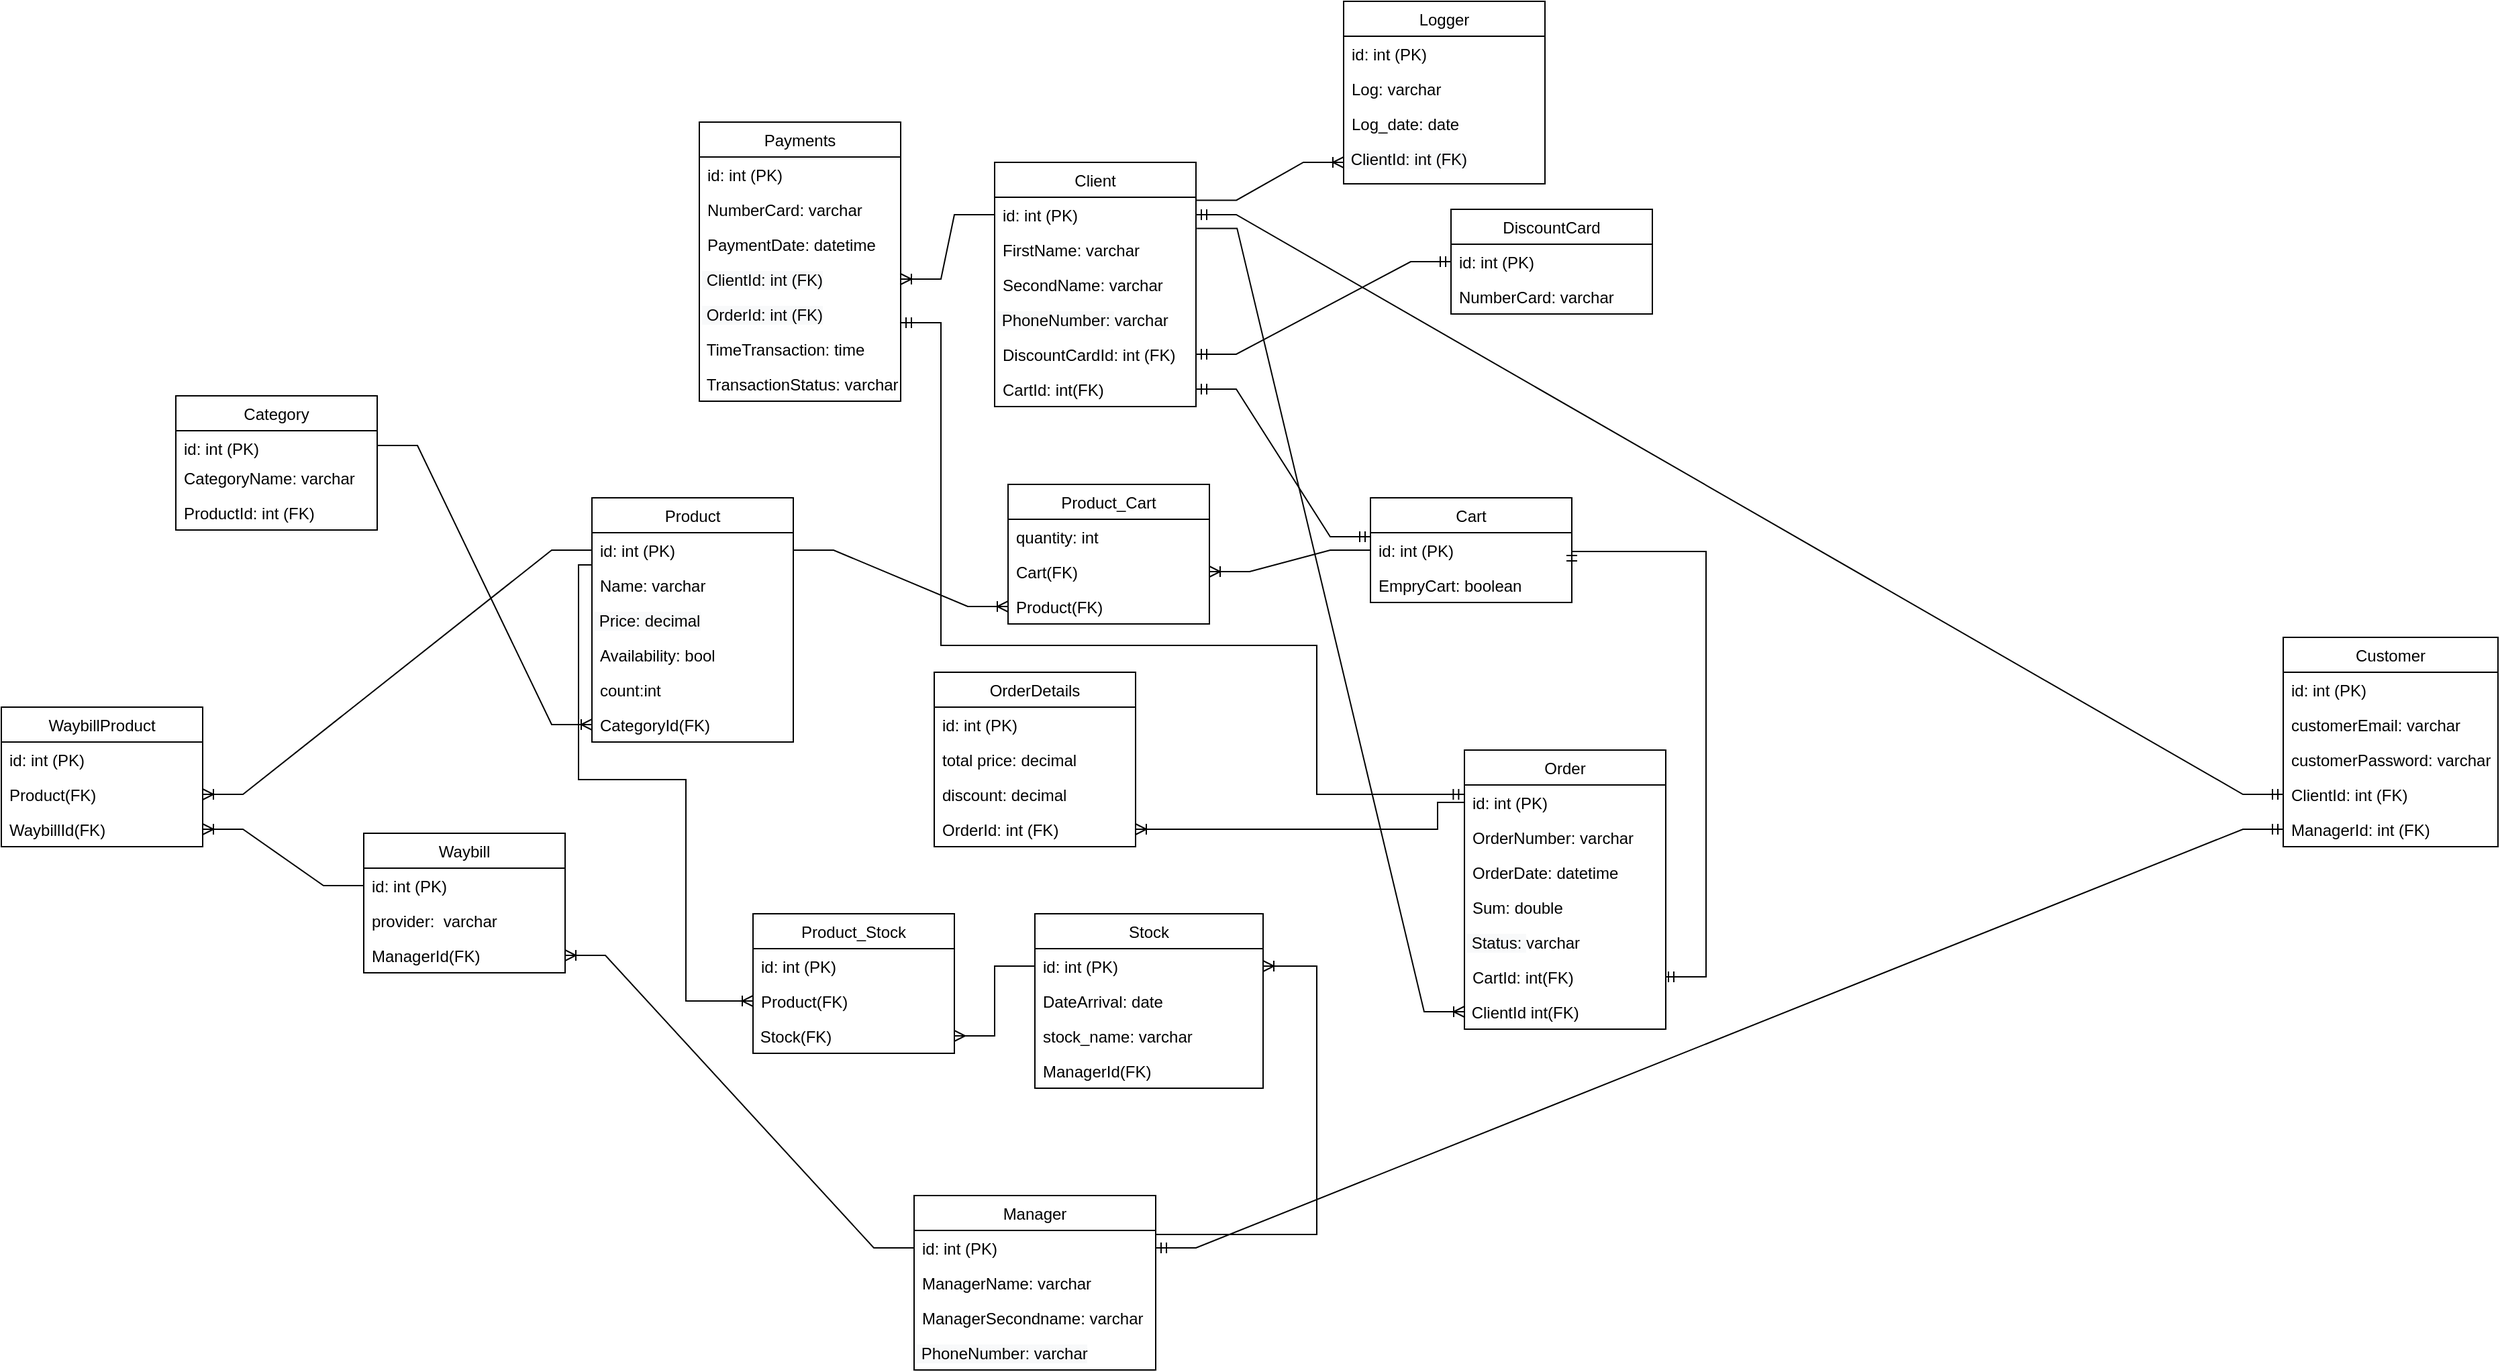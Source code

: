 <mxfile version="20.6.2" type="device"><diagram id="GdQjBouM1Tl5a8V3xiag" name="Страница 1"><mxGraphModel dx="3202" dy="628" grid="1" gridSize="10" guides="1" tooltips="1" connect="1" arrows="1" fold="1" page="1" pageScale="1" pageWidth="827" pageHeight="1169" math="0" shadow="0"><root><mxCell id="0"/><mxCell id="1" parent="0"/><mxCell id="Qr4Tn4m5OkkSo8La9YbI-195" value="Client" style="swimlane;fontStyle=0;childLayout=stackLayout;horizontal=1;startSize=26;fillColor=none;horizontalStack=0;resizeParent=1;resizeParentMax=0;resizeLast=0;collapsible=1;marginBottom=0;" parent="1" vertex="1"><mxGeometry x="-1280" y="140" width="150" height="182" as="geometry"/></mxCell><mxCell id="Qr4Tn4m5OkkSo8La9YbI-196" value="id: int (PK)" style="text;strokeColor=none;fillColor=none;align=left;verticalAlign=top;spacingLeft=4;spacingRight=4;overflow=hidden;rotatable=0;points=[[0,0.5],[1,0.5]];portConstraint=eastwest;" parent="Qr4Tn4m5OkkSo8La9YbI-195" vertex="1"><mxGeometry y="26" width="150" height="26" as="geometry"/></mxCell><mxCell id="Qr4Tn4m5OkkSo8La9YbI-197" value="FirstName: varchar" style="text;strokeColor=none;fillColor=none;align=left;verticalAlign=top;spacingLeft=4;spacingRight=4;overflow=hidden;rotatable=0;points=[[0,0.5],[1,0.5]];portConstraint=eastwest;" parent="Qr4Tn4m5OkkSo8La9YbI-195" vertex="1"><mxGeometry y="52" width="150" height="26" as="geometry"/></mxCell><mxCell id="Qr4Tn4m5OkkSo8La9YbI-198" value="SecondName: varchar" style="text;strokeColor=none;fillColor=none;align=left;verticalAlign=top;spacingLeft=4;spacingRight=4;overflow=hidden;rotatable=0;points=[[0,0.5],[1,0.5]];portConstraint=eastwest;" parent="Qr4Tn4m5OkkSo8La9YbI-195" vertex="1"><mxGeometry y="78" width="150" height="26" as="geometry"/></mxCell><mxCell id="Qr4Tn4m5OkkSo8La9YbI-199" value="&lt;span style=&quot;color: rgb(0, 0, 0); font-family: Helvetica; font-size: 12px; font-style: normal; font-variant-ligatures: normal; font-variant-caps: normal; font-weight: 400; letter-spacing: normal; orphans: 2; text-align: left; text-indent: 0px; text-transform: none; widows: 2; word-spacing: 0px; -webkit-text-stroke-width: 0px; background-color: rgb(248, 249, 250); text-decoration-thickness: initial; text-decoration-style: initial; text-decoration-color: initial; float: none; display: inline !important;&quot;&gt;&amp;nbsp;PhoneNumber:&amp;nbsp;&lt;/span&gt;&lt;span style=&quot;&quot;&gt;varchar&lt;/span&gt;" style="text;whiteSpace=wrap;html=1;" parent="Qr4Tn4m5OkkSo8La9YbI-195" vertex="1"><mxGeometry y="104" width="150" height="26" as="geometry"/></mxCell><mxCell id="Qr4Tn4m5OkkSo8La9YbI-200" value="DiscountCardId: int (FK)" style="text;strokeColor=none;fillColor=none;align=left;verticalAlign=top;spacingLeft=4;spacingRight=4;overflow=hidden;rotatable=0;points=[[0,0.5],[1,0.5]];portConstraint=eastwest;" parent="Qr4Tn4m5OkkSo8La9YbI-195" vertex="1"><mxGeometry y="130" width="150" height="26" as="geometry"/></mxCell><mxCell id="gGcrzLNQW1uf06fEd8Vf-12" value="CartId: int(FK)" style="text;strokeColor=none;fillColor=none;align=left;verticalAlign=top;spacingLeft=4;spacingRight=4;overflow=hidden;rotatable=0;points=[[0,0.5],[1,0.5]];portConstraint=eastwest;" parent="Qr4Tn4m5OkkSo8La9YbI-195" vertex="1"><mxGeometry y="156" width="150" height="26" as="geometry"/></mxCell><mxCell id="Qr4Tn4m5OkkSo8La9YbI-203" value="DiscountCard" style="swimlane;fontStyle=0;childLayout=stackLayout;horizontal=1;startSize=26;fillColor=none;horizontalStack=0;resizeParent=1;resizeParentMax=0;resizeLast=0;collapsible=1;marginBottom=0;" parent="1" vertex="1"><mxGeometry x="-940" y="175" width="150" height="78" as="geometry"/></mxCell><mxCell id="Qr4Tn4m5OkkSo8La9YbI-204" value="id: int (PK)" style="text;strokeColor=none;fillColor=none;align=left;verticalAlign=top;spacingLeft=4;spacingRight=4;overflow=hidden;rotatable=0;points=[[0,0.5],[1,0.5]];portConstraint=eastwest;" parent="Qr4Tn4m5OkkSo8La9YbI-203" vertex="1"><mxGeometry y="26" width="150" height="26" as="geometry"/></mxCell><mxCell id="Qr4Tn4m5OkkSo8La9YbI-205" value="NumberCard: varchar" style="text;strokeColor=none;fillColor=none;align=left;verticalAlign=top;spacingLeft=4;spacingRight=4;overflow=hidden;rotatable=0;points=[[0,0.5],[1,0.5]];portConstraint=eastwest;" parent="Qr4Tn4m5OkkSo8La9YbI-203" vertex="1"><mxGeometry y="52" width="150" height="26" as="geometry"/></mxCell><mxCell id="Qr4Tn4m5OkkSo8La9YbI-206" value="Waybill" style="swimlane;fontStyle=0;childLayout=stackLayout;horizontal=1;startSize=26;fillColor=none;horizontalStack=0;resizeParent=1;resizeParentMax=0;resizeLast=0;collapsible=1;marginBottom=0;" parent="1" vertex="1"><mxGeometry x="-1750" y="640" width="150" height="104" as="geometry"/></mxCell><mxCell id="Qr4Tn4m5OkkSo8La9YbI-207" value="id: int (PK)" style="text;strokeColor=none;fillColor=none;align=left;verticalAlign=top;spacingLeft=4;spacingRight=4;overflow=hidden;rotatable=0;points=[[0,0.5],[1,0.5]];portConstraint=eastwest;" parent="Qr4Tn4m5OkkSo8La9YbI-206" vertex="1"><mxGeometry y="26" width="150" height="26" as="geometry"/></mxCell><mxCell id="Qr4Tn4m5OkkSo8La9YbI-208" value="provider:  varchar" style="text;strokeColor=none;fillColor=none;align=left;verticalAlign=top;spacingLeft=4;spacingRight=4;overflow=hidden;rotatable=0;points=[[0,0.5],[1,0.5]];portConstraint=eastwest;" parent="Qr4Tn4m5OkkSo8La9YbI-206" vertex="1"><mxGeometry y="52" width="150" height="26" as="geometry"/></mxCell><mxCell id="LDxM7rkf--2mNMPnbxLS-2" value="ManagerId(FK)" style="text;strokeColor=none;fillColor=none;align=left;verticalAlign=top;spacingLeft=4;spacingRight=4;overflow=hidden;rotatable=0;points=[[0,0.5],[1,0.5]];portConstraint=eastwest;" parent="Qr4Tn4m5OkkSo8La9YbI-206" vertex="1"><mxGeometry y="78" width="150" height="26" as="geometry"/></mxCell><mxCell id="Qr4Tn4m5OkkSo8La9YbI-210" value="Payments" style="swimlane;fontStyle=0;childLayout=stackLayout;horizontal=1;startSize=26;fillColor=none;horizontalStack=0;resizeParent=1;resizeParentMax=0;resizeLast=0;collapsible=1;marginBottom=0;" parent="1" vertex="1"><mxGeometry x="-1500" y="110" width="150" height="208" as="geometry"/></mxCell><mxCell id="Qr4Tn4m5OkkSo8La9YbI-211" value="id: int (PK)" style="text;strokeColor=none;fillColor=none;align=left;verticalAlign=top;spacingLeft=4;spacingRight=4;overflow=hidden;rotatable=0;points=[[0,0.5],[1,0.5]];portConstraint=eastwest;" parent="Qr4Tn4m5OkkSo8La9YbI-210" vertex="1"><mxGeometry y="26" width="150" height="26" as="geometry"/></mxCell><mxCell id="Qr4Tn4m5OkkSo8La9YbI-212" value="NumberCard: varchar" style="text;strokeColor=none;fillColor=none;align=left;verticalAlign=top;spacingLeft=4;spacingRight=4;overflow=hidden;rotatable=0;points=[[0,0.5],[1,0.5]];portConstraint=eastwest;" parent="Qr4Tn4m5OkkSo8La9YbI-210" vertex="1"><mxGeometry y="52" width="150" height="26" as="geometry"/></mxCell><mxCell id="Qr4Tn4m5OkkSo8La9YbI-213" value="PaymentDate: datetime" style="text;strokeColor=none;fillColor=none;align=left;verticalAlign=top;spacingLeft=4;spacingRight=4;overflow=hidden;rotatable=0;points=[[0,0.5],[1,0.5]];portConstraint=eastwest;" parent="Qr4Tn4m5OkkSo8La9YbI-210" vertex="1"><mxGeometry y="78" width="150" height="26" as="geometry"/></mxCell><mxCell id="Qr4Tn4m5OkkSo8La9YbI-214" value="&lt;span style=&quot;color: rgb(0, 0, 0); font-family: Helvetica; font-size: 12px; font-style: normal; font-variant-ligatures: normal; font-variant-caps: normal; font-weight: 400; letter-spacing: normal; orphans: 2; text-align: left; text-indent: 0px; text-transform: none; widows: 2; word-spacing: 0px; -webkit-text-stroke-width: 0px; background-color: rgb(248, 249, 250); text-decoration-thickness: initial; text-decoration-style: initial; text-decoration-color: initial; float: none; display: inline !important;&quot;&gt;&amp;nbsp;ClientId: int (FK)&lt;/span&gt;" style="text;whiteSpace=wrap;html=1;" parent="Qr4Tn4m5OkkSo8La9YbI-210" vertex="1"><mxGeometry y="104" width="150" height="26" as="geometry"/></mxCell><mxCell id="Qr4Tn4m5OkkSo8La9YbI-215" value="&lt;span style=&quot;color: rgb(0, 0, 0); font-family: Helvetica; font-size: 12px; font-style: normal; font-variant-ligatures: normal; font-variant-caps: normal; font-weight: 400; letter-spacing: normal; orphans: 2; text-align: left; text-indent: 0px; text-transform: none; widows: 2; word-spacing: 0px; -webkit-text-stroke-width: 0px; background-color: rgb(248, 249, 250); text-decoration-thickness: initial; text-decoration-style: initial; text-decoration-color: initial; float: none; display: inline !important;&quot;&gt;&amp;nbsp;OrderId: int (FK)&lt;/span&gt;&lt;span style=&quot;color: rgba(0, 0, 0, 0); font-family: monospace; font-size: 0px;&quot;&gt;%3CmxGraphModel%3E%3Croot%3E%3CmxCell%20id%3D%220%22%2F%3E%3CmxCell%20id%3D%221%22%20parent%3D%220%22%2F%3E%3CmxCell%20id%3D%222%22%20value%3D%22%26lt%3Bspan%20style%3D%26quot%3Bcolor%3A%20rgb(0%2C%200%2C%200)%3B%20font-family%3A%20Helvetica%3B%20font-size%3A%2012px%3B%20font-style%3A%20normal%3B%20font-variant-ligatures%3A%20normal%3B%20font-variant-caps%3A%20normal%3B%20font-weight%3A%20400%3B%20letter-spacing%3A%20normal%3B%20orphans%3A%202%3B%20text-align%3A%20left%3B%20text-indent%3A%200px%3B%20text-transform%3A%20none%3B%20widows%3A%202%3B%20word-spacing%3A%200px%3B%20-webkit-text-stroke-width%3A%200px%3B%20background-color%3A%20rgb(248%2C%20249%2C%20250)%3B%20text-decoration-thickness%3A%20initial%3B%20text-decoration-style%3A%20initial%3B%20text-decoration-color%3A%20initial%3B%20float%3A%20none%3B%20display%3A%20inline%20!important%3B%26quot%3B%26gt%3B%26amp%3Bnbsp%3BClientId%3A%20int%20(FK)%26lt%3B%2Fspan%26gt%3B%22%20style%3D%22text%3BwhiteSpace%3Dwrap%3Bhtml%3D1%3B%22%20vertex%3D%221%22%20parent%3D%221%22%3E%3CmxGeometry%20x%3D%22580%22%20y%3D%22274%22%20width%3D%22150%22%20height%3D%2226%22%20as%3D%22geometry%22%2F%3E%3C%2FmxCell%3E%3C%2Froot%3E%3C%2FmxGraphModel%3E&lt;/span&gt;&lt;span style=&quot;color: rgba(0, 0, 0, 0); font-family: monospace; font-size: 0px;&quot;&gt;%3CmxGraphModel%3E%3Croot%3E%3CmxCell%20id%3D%220%22%2F%3E%3CmxCell%20id%3D%221%22%20parent%3D%220%22%2F%3E%3CmxCell%20id%3D%222%22%20value%3D%22%26lt%3Bspan%20style%3D%26quot%3Bcolor%3A%20rgb(0%2C%200%2C%200)%3B%20font-family%3A%20Helvetica%3B%20font-size%3A%2012px%3B%20font-style%3A%20normal%3B%20font-variant-ligatures%3A%20normal%3B%20font-variant-caps%3A%20normal%3B%20font-weight%3A%20400%3B%20letter-spacing%3A%20normal%3B%20orphans%3A%202%3B%20text-align%3A%20left%3B%20text-indent%3A%200px%3B%20text-transform%3A%20none%3B%20widows%3A%202%3B%20word-spacing%3A%200px%3B%20-webkit-text-stroke-width%3A%200px%3B%20background-color%3A%20rgb(248%2C%20249%2C%20250)%3B%20text-decoration-thickness%3A%20initial%3B%20text-decoration-style%3A%20initial%3B%20text-decoration-color%3A%20initial%3B%20float%3A%20none%3B%20display%3A%20inline%20!important%3B%26quot%3B%26gt%3B%26amp%3Bnbsp%3BClientId%3A%20int%20(FK)%26lt%3B%2Fspan%26gt%3B%22%20style%3D%22text%3BwhiteSpace%3Dwrap%3Bhtml%3D1%3B%22%20vertex%3D%221%22%20parent%3D%221%22%3E%3CmxGeometry%20x%3D%22580%22%20y%3D%22274%22%20width%3D%22150%22%20height%3D%2226%22%20as%3D%22geometry%22%2F%3E%3C%2FmxCell%3E%3C%2Froot%3E%3C%2FmxGraphModel%3E&lt;/span&gt;" style="text;whiteSpace=wrap;html=1;" parent="Qr4Tn4m5OkkSo8La9YbI-210" vertex="1"><mxGeometry y="130" width="150" height="26" as="geometry"/></mxCell><mxCell id="Qr4Tn4m5OkkSo8La9YbI-216" value="&amp;nbsp;TimeTransaction: time" style="text;whiteSpace=wrap;html=1;" parent="Qr4Tn4m5OkkSo8La9YbI-210" vertex="1"><mxGeometry y="156" width="150" height="26" as="geometry"/></mxCell><mxCell id="Qr4Tn4m5OkkSo8La9YbI-217" value="&amp;nbsp;TransactionStatus:&amp;nbsp;&lt;span style=&quot;&quot;&gt;varchar&lt;/span&gt;" style="text;whiteSpace=wrap;html=1;" parent="Qr4Tn4m5OkkSo8La9YbI-210" vertex="1"><mxGeometry y="182" width="150" height="26" as="geometry"/></mxCell><mxCell id="Qr4Tn4m5OkkSo8La9YbI-218" value="Manager" style="swimlane;fontStyle=0;childLayout=stackLayout;horizontal=1;startSize=26;fillColor=none;horizontalStack=0;resizeParent=1;resizeParentMax=0;resizeLast=0;collapsible=1;marginBottom=0;" parent="1" vertex="1"><mxGeometry x="-1340" y="910" width="180" height="130" as="geometry"/></mxCell><mxCell id="Qr4Tn4m5OkkSo8La9YbI-219" value="id: int (PK)" style="text;strokeColor=none;fillColor=none;align=left;verticalAlign=top;spacingLeft=4;spacingRight=4;overflow=hidden;rotatable=0;points=[[0,0.5],[1,0.5]];portConstraint=eastwest;" parent="Qr4Tn4m5OkkSo8La9YbI-218" vertex="1"><mxGeometry y="26" width="180" height="26" as="geometry"/></mxCell><mxCell id="Qr4Tn4m5OkkSo8La9YbI-220" value="ManagerName: varchar" style="text;strokeColor=none;fillColor=none;align=left;verticalAlign=top;spacingLeft=4;spacingRight=4;overflow=hidden;rotatable=0;points=[[0,0.5],[1,0.5]];portConstraint=eastwest;" parent="Qr4Tn4m5OkkSo8La9YbI-218" vertex="1"><mxGeometry y="52" width="180" height="26" as="geometry"/></mxCell><mxCell id="Qr4Tn4m5OkkSo8La9YbI-221" value="ManagerSecondname: varchar" style="text;strokeColor=none;fillColor=none;align=left;verticalAlign=top;spacingLeft=4;spacingRight=4;overflow=hidden;rotatable=0;points=[[0,0.5],[1,0.5]];portConstraint=eastwest;" parent="Qr4Tn4m5OkkSo8La9YbI-218" vertex="1"><mxGeometry y="78" width="180" height="26" as="geometry"/></mxCell><mxCell id="mwJyNHiWc9Fhsce0evPD-1" value="&lt;span style=&quot;color: rgb(0, 0, 0); font-family: Helvetica; font-size: 12px; font-style: normal; font-variant-ligatures: normal; font-variant-caps: normal; font-weight: 400; letter-spacing: normal; orphans: 2; text-align: left; text-indent: 0px; text-transform: none; widows: 2; word-spacing: 0px; -webkit-text-stroke-width: 0px; text-decoration-thickness: initial; text-decoration-style: initial; text-decoration-color: initial; background-color: rgb(248, 249, 250); float: none; display: inline !important;&quot;&gt;&amp;nbsp;PhoneNumber:&amp;nbsp;&lt;/span&gt;&lt;span style=&quot;color: rgb(0, 0, 0); font-family: Helvetica; font-size: 12px; font-style: normal; font-variant-ligatures: normal; font-variant-caps: normal; font-weight: 400; letter-spacing: normal; orphans: 2; text-align: left; text-indent: 0px; text-transform: none; widows: 2; word-spacing: 0px; -webkit-text-stroke-width: 0px; background-color: rgb(248, 249, 250); text-decoration-thickness: initial; text-decoration-style: initial; text-decoration-color: initial;&quot;&gt;varchar&lt;/span&gt;" style="text;whiteSpace=wrap;html=1;" parent="Qr4Tn4m5OkkSo8La9YbI-218" vertex="1"><mxGeometry y="104" width="180" height="26" as="geometry"/></mxCell><mxCell id="Qr4Tn4m5OkkSo8La9YbI-225" value="Order" style="swimlane;fontStyle=0;childLayout=stackLayout;horizontal=1;startSize=26;fillColor=none;horizontalStack=0;resizeParent=1;resizeParentMax=0;resizeLast=0;collapsible=1;marginBottom=0;" parent="1" vertex="1"><mxGeometry x="-930" y="578" width="150" height="208" as="geometry"/></mxCell><mxCell id="Qr4Tn4m5OkkSo8La9YbI-226" value="id: int (PK)" style="text;strokeColor=none;fillColor=none;align=left;verticalAlign=top;spacingLeft=4;spacingRight=4;overflow=hidden;rotatable=0;points=[[0,0.5],[1,0.5]];portConstraint=eastwest;" parent="Qr4Tn4m5OkkSo8La9YbI-225" vertex="1"><mxGeometry y="26" width="150" height="26" as="geometry"/></mxCell><mxCell id="Qr4Tn4m5OkkSo8La9YbI-227" value="OrderNumber: varchar" style="text;strokeColor=none;fillColor=none;align=left;verticalAlign=top;spacingLeft=4;spacingRight=4;overflow=hidden;rotatable=0;points=[[0,0.5],[1,0.5]];portConstraint=eastwest;" parent="Qr4Tn4m5OkkSo8La9YbI-225" vertex="1"><mxGeometry y="52" width="150" height="26" as="geometry"/></mxCell><mxCell id="Qr4Tn4m5OkkSo8La9YbI-228" value="OrderDate: datetime" style="text;strokeColor=none;fillColor=none;align=left;verticalAlign=top;spacingLeft=4;spacingRight=4;overflow=hidden;rotatable=0;points=[[0,0.5],[1,0.5]];portConstraint=eastwest;" parent="Qr4Tn4m5OkkSo8La9YbI-225" vertex="1"><mxGeometry y="78" width="150" height="26" as="geometry"/></mxCell><mxCell id="dYMqe44_xdvtXKgexgXU-3" value="Sum: double" style="text;strokeColor=none;fillColor=none;align=left;verticalAlign=top;spacingLeft=4;spacingRight=4;overflow=hidden;rotatable=0;points=[[0,0.5],[1,0.5]];portConstraint=eastwest;" parent="Qr4Tn4m5OkkSo8La9YbI-225" vertex="1"><mxGeometry y="104" width="150" height="26" as="geometry"/></mxCell><mxCell id="Qr4Tn4m5OkkSo8La9YbI-229" value="&lt;span style=&quot;color: rgb(0, 0, 0); font-family: Helvetica; font-size: 12px; font-style: normal; font-variant-ligatures: normal; font-variant-caps: normal; font-weight: 400; letter-spacing: normal; orphans: 2; text-align: left; text-indent: 0px; text-transform: none; widows: 2; word-spacing: 0px; -webkit-text-stroke-width: 0px; background-color: rgb(248, 249, 250); text-decoration-thickness: initial; text-decoration-style: initial; text-decoration-color: initial; float: none; display: inline !important;&quot;&gt;&amp;nbsp;Status:&amp;nbsp;&lt;/span&gt;&lt;span style=&quot;&quot;&gt;varchar&lt;/span&gt;" style="text;whiteSpace=wrap;html=1;" parent="Qr4Tn4m5OkkSo8La9YbI-225" vertex="1"><mxGeometry y="130" width="150" height="26" as="geometry"/></mxCell><mxCell id="LDxM7rkf--2mNMPnbxLS-6" value="CartId: int(FK)" style="text;strokeColor=none;fillColor=none;align=left;verticalAlign=top;spacingLeft=4;spacingRight=4;overflow=hidden;rotatable=0;points=[[0,0.5],[1,0.5]];portConstraint=eastwest;" parent="Qr4Tn4m5OkkSo8La9YbI-225" vertex="1"><mxGeometry y="156" width="150" height="26" as="geometry"/></mxCell><mxCell id="gGcrzLNQW1uf06fEd8Vf-14" value="&amp;nbsp;ClientId int(FK)" style="text;whiteSpace=wrap;html=1;" parent="Qr4Tn4m5OkkSo8La9YbI-225" vertex="1"><mxGeometry y="182" width="150" height="26" as="geometry"/></mxCell><mxCell id="Qr4Tn4m5OkkSo8La9YbI-236" value="Stock" style="swimlane;fontStyle=0;childLayout=stackLayout;horizontal=1;startSize=26;fillColor=none;horizontalStack=0;resizeParent=1;resizeParentMax=0;resizeLast=0;collapsible=1;marginBottom=0;" parent="1" vertex="1"><mxGeometry x="-1250" y="700" width="170" height="130" as="geometry"/></mxCell><mxCell id="Qr4Tn4m5OkkSo8La9YbI-237" value="id: int (PK)" style="text;strokeColor=none;fillColor=none;align=left;verticalAlign=top;spacingLeft=4;spacingRight=4;overflow=hidden;rotatable=0;points=[[0,0.5],[1,0.5]];portConstraint=eastwest;" parent="Qr4Tn4m5OkkSo8La9YbI-236" vertex="1"><mxGeometry y="26" width="170" height="26" as="geometry"/></mxCell><mxCell id="Qr4Tn4m5OkkSo8La9YbI-238" value="DateArrival: date" style="text;strokeColor=none;fillColor=none;align=left;verticalAlign=top;spacingLeft=4;spacingRight=4;overflow=hidden;rotatable=0;points=[[0,0.5],[1,0.5]];portConstraint=eastwest;" parent="Qr4Tn4m5OkkSo8La9YbI-236" vertex="1"><mxGeometry y="52" width="170" height="26" as="geometry"/></mxCell><mxCell id="axRB-3ee2gbKOuIW0JrV-2" value="stock_name: varchar" style="text;strokeColor=none;fillColor=none;align=left;verticalAlign=top;spacingLeft=4;spacingRight=4;overflow=hidden;rotatable=0;points=[[0,0.5],[1,0.5]];portConstraint=eastwest;" parent="Qr4Tn4m5OkkSo8La9YbI-236" vertex="1"><mxGeometry y="78" width="170" height="26" as="geometry"/></mxCell><mxCell id="LDxM7rkf--2mNMPnbxLS-3" value="ManagerId(FK)" style="text;strokeColor=none;fillColor=none;align=left;verticalAlign=top;spacingLeft=4;spacingRight=4;overflow=hidden;rotatable=0;points=[[0,0.5],[1,0.5]];portConstraint=eastwest;" parent="Qr4Tn4m5OkkSo8La9YbI-236" vertex="1"><mxGeometry y="104" width="170" height="26" as="geometry"/></mxCell><mxCell id="Qr4Tn4m5OkkSo8La9YbI-240" value="Product" style="swimlane;fontStyle=0;childLayout=stackLayout;horizontal=1;startSize=26;fillColor=none;horizontalStack=0;resizeParent=1;resizeParentMax=0;resizeLast=0;collapsible=1;marginBottom=0;" parent="1" vertex="1"><mxGeometry x="-1580" y="390" width="150" height="182" as="geometry"/></mxCell><mxCell id="Qr4Tn4m5OkkSo8La9YbI-241" value="id: int (PK)" style="text;strokeColor=none;fillColor=none;align=left;verticalAlign=top;spacingLeft=4;spacingRight=4;overflow=hidden;rotatable=0;points=[[0,0.5],[1,0.5]];portConstraint=eastwest;" parent="Qr4Tn4m5OkkSo8La9YbI-240" vertex="1"><mxGeometry y="26" width="150" height="26" as="geometry"/></mxCell><mxCell id="Qr4Tn4m5OkkSo8La9YbI-242" value="Name: varchar" style="text;strokeColor=none;fillColor=none;align=left;verticalAlign=top;spacingLeft=4;spacingRight=4;overflow=hidden;rotatable=0;points=[[0,0.5],[1,0.5]];portConstraint=eastwest;" parent="Qr4Tn4m5OkkSo8La9YbI-240" vertex="1"><mxGeometry y="52" width="150" height="26" as="geometry"/></mxCell><mxCell id="Qr4Tn4m5OkkSo8La9YbI-243" value="&lt;span style=&quot;color: rgb(0, 0, 0); font-family: Helvetica; font-size: 12px; font-style: normal; font-variant-ligatures: normal; font-variant-caps: normal; font-weight: 400; letter-spacing: normal; orphans: 2; text-align: left; text-indent: 0px; text-transform: none; widows: 2; word-spacing: 0px; -webkit-text-stroke-width: 0px; background-color: rgb(248, 249, 250); text-decoration-thickness: initial; text-decoration-style: initial; text-decoration-color: initial; float: none; display: inline !important;&quot;&gt;&amp;nbsp;Price: decimal&lt;/span&gt;" style="text;whiteSpace=wrap;html=1;" parent="Qr4Tn4m5OkkSo8La9YbI-240" vertex="1"><mxGeometry y="78" width="150" height="26" as="geometry"/></mxCell><mxCell id="Qr4Tn4m5OkkSo8La9YbI-244" value="Availability: bool" style="text;strokeColor=none;fillColor=none;align=left;verticalAlign=top;spacingLeft=4;spacingRight=4;overflow=hidden;rotatable=0;points=[[0,0.5],[1,0.5]];portConstraint=eastwest;" parent="Qr4Tn4m5OkkSo8La9YbI-240" vertex="1"><mxGeometry y="104" width="150" height="26" as="geometry"/></mxCell><mxCell id="axRB-3ee2gbKOuIW0JrV-1" value="count:int" style="text;strokeColor=none;fillColor=none;align=left;verticalAlign=top;spacingLeft=4;spacingRight=4;overflow=hidden;rotatable=0;points=[[0,0.5],[1,0.5]];portConstraint=eastwest;" parent="Qr4Tn4m5OkkSo8La9YbI-240" vertex="1"><mxGeometry y="130" width="150" height="26" as="geometry"/></mxCell><mxCell id="LDxM7rkf--2mNMPnbxLS-1" value="CategoryId(FK)" style="text;strokeColor=none;fillColor=none;align=left;verticalAlign=top;spacingLeft=4;spacingRight=4;overflow=hidden;rotatable=0;points=[[0,0.5],[1,0.5]];portConstraint=eastwest;" parent="Qr4Tn4m5OkkSo8La9YbI-240" vertex="1"><mxGeometry y="156" width="150" height="26" as="geometry"/></mxCell><mxCell id="Qr4Tn4m5OkkSo8La9YbI-259" value="OrderDetails" style="swimlane;fontStyle=0;childLayout=stackLayout;horizontal=1;startSize=26;fillColor=none;horizontalStack=0;resizeParent=1;resizeParentMax=0;resizeLast=0;collapsible=1;marginBottom=0;" parent="1" vertex="1"><mxGeometry x="-1325" y="520" width="150" height="130" as="geometry"/></mxCell><mxCell id="Qr4Tn4m5OkkSo8La9YbI-260" value="id: int (PK)" style="text;strokeColor=none;fillColor=none;align=left;verticalAlign=top;spacingLeft=4;spacingRight=4;overflow=hidden;rotatable=0;points=[[0,0.5],[1,0.5]];portConstraint=eastwest;" parent="Qr4Tn4m5OkkSo8La9YbI-259" vertex="1"><mxGeometry y="26" width="150" height="26" as="geometry"/></mxCell><mxCell id="Qr4Tn4m5OkkSo8La9YbI-261" value="total price: decimal" style="text;strokeColor=none;fillColor=none;align=left;verticalAlign=top;spacingLeft=4;spacingRight=4;overflow=hidden;rotatable=0;points=[[0,0.5],[1,0.5]];portConstraint=eastwest;" parent="Qr4Tn4m5OkkSo8La9YbI-259" vertex="1"><mxGeometry y="52" width="150" height="26" as="geometry"/></mxCell><mxCell id="GJfcdDaotH1NLHA1YFlU-6" value="discount: decimal" style="text;strokeColor=none;fillColor=none;align=left;verticalAlign=top;spacingLeft=4;spacingRight=4;overflow=hidden;rotatable=0;points=[[0,0.5],[1,0.5]];portConstraint=eastwest;" parent="Qr4Tn4m5OkkSo8La9YbI-259" vertex="1"><mxGeometry y="78" width="150" height="26" as="geometry"/></mxCell><mxCell id="Qr4Tn4m5OkkSo8La9YbI-262" value="OrderId: int (FK)" style="text;strokeColor=none;fillColor=none;align=left;verticalAlign=top;spacingLeft=4;spacingRight=4;overflow=hidden;rotatable=0;points=[[0,0.5],[1,0.5]];portConstraint=eastwest;" parent="Qr4Tn4m5OkkSo8La9YbI-259" vertex="1"><mxGeometry y="104" width="150" height="26" as="geometry"/></mxCell><mxCell id="Qr4Tn4m5OkkSo8La9YbI-274" value="Category" style="swimlane;fontStyle=0;childLayout=stackLayout;horizontal=1;startSize=26;fillColor=none;horizontalStack=0;resizeParent=1;resizeParentMax=0;resizeLast=0;collapsible=1;marginBottom=0;" parent="1" vertex="1"><mxGeometry x="-1890" y="314" width="150" height="100" as="geometry"/></mxCell><mxCell id="Qr4Tn4m5OkkSo8La9YbI-275" value="id: int (PK)" style="text;strokeColor=none;fillColor=none;align=left;verticalAlign=top;spacingLeft=4;spacingRight=4;overflow=hidden;rotatable=0;points=[[0,0.5],[1,0.5]];portConstraint=eastwest;" parent="Qr4Tn4m5OkkSo8La9YbI-274" vertex="1"><mxGeometry y="26" width="150" height="22" as="geometry"/></mxCell><mxCell id="Qr4Tn4m5OkkSo8La9YbI-276" value="CategoryName: varchar&#10;" style="text;strokeColor=none;fillColor=none;align=left;verticalAlign=top;spacingLeft=4;spacingRight=4;overflow=hidden;rotatable=0;points=[[0,0.5],[1,0.5]];portConstraint=eastwest;" parent="Qr4Tn4m5OkkSo8La9YbI-274" vertex="1"><mxGeometry y="48" width="150" height="26" as="geometry"/></mxCell><mxCell id="Qr4Tn4m5OkkSo8La9YbI-277" value="ProductId: int (FK)" style="text;strokeColor=none;fillColor=none;align=left;verticalAlign=top;spacingLeft=4;spacingRight=4;overflow=hidden;rotatable=0;points=[[0,0.5],[1,0.5]];portConstraint=eastwest;" parent="Qr4Tn4m5OkkSo8La9YbI-274" vertex="1"><mxGeometry y="74" width="150" height="26" as="geometry"/></mxCell><mxCell id="Qr4Tn4m5OkkSo8La9YbI-280" value="Logger" style="swimlane;fontStyle=0;childLayout=stackLayout;horizontal=1;startSize=26;fillColor=none;horizontalStack=0;resizeParent=1;resizeParentMax=0;resizeLast=0;collapsible=1;marginBottom=0;" parent="1" vertex="1"><mxGeometry x="-1020" y="20" width="150" height="136" as="geometry"/></mxCell><mxCell id="Qr4Tn4m5OkkSo8La9YbI-281" value="id: int (PK)" style="text;strokeColor=none;fillColor=none;align=left;verticalAlign=top;spacingLeft=4;spacingRight=4;overflow=hidden;rotatable=0;points=[[0,0.5],[1,0.5]];portConstraint=eastwest;" parent="Qr4Tn4m5OkkSo8La9YbI-280" vertex="1"><mxGeometry y="26" width="150" height="26" as="geometry"/></mxCell><mxCell id="Qr4Tn4m5OkkSo8La9YbI-282" value="Log: varchar" style="text;strokeColor=none;fillColor=none;align=left;verticalAlign=top;spacingLeft=4;spacingRight=4;overflow=hidden;rotatable=0;points=[[0,0.5],[1,0.5]];portConstraint=eastwest;" parent="Qr4Tn4m5OkkSo8La9YbI-280" vertex="1"><mxGeometry y="52" width="150" height="26" as="geometry"/></mxCell><mxCell id="HZ9rVqnhVjQUuIxZJIa1-1" value="Log_date: date" style="text;strokeColor=none;fillColor=none;align=left;verticalAlign=top;spacingLeft=4;spacingRight=4;overflow=hidden;rotatable=0;points=[[0,0.5],[1,0.5]];portConstraint=eastwest;" parent="Qr4Tn4m5OkkSo8La9YbI-280" vertex="1"><mxGeometry y="78" width="150" height="26" as="geometry"/></mxCell><mxCell id="Qr4Tn4m5OkkSo8La9YbI-283" value="&lt;span style=&quot;color: rgb(0, 0, 0); font-family: Helvetica; font-size: 12px; font-style: normal; font-variant-ligatures: normal; font-variant-caps: normal; font-weight: 400; letter-spacing: normal; orphans: 2; text-align: left; text-indent: 0px; text-transform: none; widows: 2; word-spacing: 0px; -webkit-text-stroke-width: 0px; background-color: rgb(248, 249, 250); text-decoration-thickness: initial; text-decoration-style: initial; text-decoration-color: initial; float: none; display: inline !important;&quot;&gt;&amp;nbsp;ClientId: int (FK)&lt;/span&gt;" style="text;whiteSpace=wrap;html=1;" parent="Qr4Tn4m5OkkSo8La9YbI-280" vertex="1"><mxGeometry y="104" width="150" height="32" as="geometry"/></mxCell><mxCell id="Qr4Tn4m5OkkSo8La9YbI-289" value="Customer" style="swimlane;fontStyle=0;childLayout=stackLayout;horizontal=1;startSize=26;fillColor=none;horizontalStack=0;resizeParent=1;resizeParentMax=0;resizeLast=0;collapsible=1;marginBottom=0;" parent="1" vertex="1"><mxGeometry x="-320" y="494" width="160" height="156" as="geometry"/></mxCell><mxCell id="Qr4Tn4m5OkkSo8La9YbI-290" value="id: int (PK)" style="text;strokeColor=none;fillColor=none;align=left;verticalAlign=top;spacingLeft=4;spacingRight=4;overflow=hidden;rotatable=0;points=[[0,0.5],[1,0.5]];portConstraint=eastwest;" parent="Qr4Tn4m5OkkSo8La9YbI-289" vertex="1"><mxGeometry y="26" width="160" height="26" as="geometry"/></mxCell><mxCell id="Qr4Tn4m5OkkSo8La9YbI-291" value="customerEmail: varchar" style="text;strokeColor=none;fillColor=none;align=left;verticalAlign=top;spacingLeft=4;spacingRight=4;overflow=hidden;rotatable=0;points=[[0,0.5],[1,0.5]];portConstraint=eastwest;" parent="Qr4Tn4m5OkkSo8La9YbI-289" vertex="1"><mxGeometry y="52" width="160" height="26" as="geometry"/></mxCell><mxCell id="gGcrzLNQW1uf06fEd8Vf-2" value="customerPassword: varchar" style="text;strokeColor=none;fillColor=none;align=left;verticalAlign=top;spacingLeft=4;spacingRight=4;overflow=hidden;rotatable=0;points=[[0,0.5],[1,0.5]];portConstraint=eastwest;" parent="Qr4Tn4m5OkkSo8La9YbI-289" vertex="1"><mxGeometry y="78" width="160" height="26" as="geometry"/></mxCell><mxCell id="dYMqe44_xdvtXKgexgXU-2" value="ClientId: int (FK)" style="text;strokeColor=none;fillColor=none;align=left;verticalAlign=top;spacingLeft=4;spacingRight=4;overflow=hidden;rotatable=0;points=[[0,0.5],[1,0.5]];portConstraint=eastwest;" parent="Qr4Tn4m5OkkSo8La9YbI-289" vertex="1"><mxGeometry y="104" width="160" height="26" as="geometry"/></mxCell><mxCell id="Qr4Tn4m5OkkSo8La9YbI-292" value="ManagerId: int (FK)" style="text;strokeColor=none;fillColor=none;align=left;verticalAlign=top;spacingLeft=4;spacingRight=4;overflow=hidden;rotatable=0;points=[[0,0.5],[1,0.5]];portConstraint=eastwest;" parent="Qr4Tn4m5OkkSo8La9YbI-289" vertex="1"><mxGeometry y="130" width="160" height="26" as="geometry"/></mxCell><mxCell id="Qr4Tn4m5OkkSo8La9YbI-305" value="" style="edgeStyle=entityRelationEdgeStyle;fontSize=12;html=1;endArrow=ERmandOne;startArrow=ERmandOne;rounded=0;entryX=0;entryY=0.5;entryDx=0;entryDy=0;exitX=1;exitY=0.5;exitDx=0;exitDy=0;" parent="1" source="Qr4Tn4m5OkkSo8La9YbI-200" target="Qr4Tn4m5OkkSo8La9YbI-204" edge="1"><mxGeometry width="100" height="100" relative="1" as="geometry"><mxPoint x="-1440" y="260" as="sourcePoint"/><mxPoint x="-1666" y="149" as="targetPoint"/></mxGeometry></mxCell><mxCell id="qj32WvOQpLtfu6oQcBPD-1" value="WaybillProduct" style="swimlane;fontStyle=0;childLayout=stackLayout;horizontal=1;startSize=26;fillColor=none;horizontalStack=0;resizeParent=1;resizeParentMax=0;resizeLast=0;collapsible=1;marginBottom=0;" parent="1" vertex="1"><mxGeometry x="-2020" y="546" width="150" height="104" as="geometry"/></mxCell><mxCell id="qj32WvOQpLtfu6oQcBPD-2" value="id: int (PK)" style="text;strokeColor=none;fillColor=none;align=left;verticalAlign=top;spacingLeft=4;spacingRight=4;overflow=hidden;rotatable=0;points=[[0,0.5],[1,0.5]];portConstraint=eastwest;" parent="qj32WvOQpLtfu6oQcBPD-1" vertex="1"><mxGeometry y="26" width="150" height="26" as="geometry"/></mxCell><mxCell id="qj32WvOQpLtfu6oQcBPD-3" value="Product(FK)" style="text;strokeColor=none;fillColor=none;align=left;verticalAlign=top;spacingLeft=4;spacingRight=4;overflow=hidden;rotatable=0;points=[[0,0.5],[1,0.5]];portConstraint=eastwest;" parent="qj32WvOQpLtfu6oQcBPD-1" vertex="1"><mxGeometry y="52" width="150" height="26" as="geometry"/></mxCell><mxCell id="qj32WvOQpLtfu6oQcBPD-4" value="WaybillId(FK)" style="text;strokeColor=none;fillColor=none;align=left;verticalAlign=top;spacingLeft=4;spacingRight=4;overflow=hidden;rotatable=0;points=[[0,0.5],[1,0.5]];portConstraint=eastwest;" parent="qj32WvOQpLtfu6oQcBPD-1" vertex="1"><mxGeometry y="78" width="150" height="26" as="geometry"/></mxCell><mxCell id="qj32WvOQpLtfu6oQcBPD-5" value="" style="edgeStyle=entityRelationEdgeStyle;fontSize=12;html=1;endArrow=ERoneToMany;rounded=0;entryX=1;entryY=0.5;entryDx=0;entryDy=0;exitX=0;exitY=0.5;exitDx=0;exitDy=0;" parent="1" source="Qr4Tn4m5OkkSo8La9YbI-241" target="qj32WvOQpLtfu6oQcBPD-3" edge="1"><mxGeometry width="100" height="100" relative="1" as="geometry"><mxPoint x="-1620" y="420" as="sourcePoint"/><mxPoint x="-1730" y="411.0" as="targetPoint"/></mxGeometry></mxCell><mxCell id="qj32WvOQpLtfu6oQcBPD-6" value="" style="edgeStyle=entityRelationEdgeStyle;fontSize=12;html=1;endArrow=ERoneToMany;rounded=0;entryX=1;entryY=0.5;entryDx=0;entryDy=0;exitX=0;exitY=0.5;exitDx=0;exitDy=0;" parent="1" source="Qr4Tn4m5OkkSo8La9YbI-207" target="qj32WvOQpLtfu6oQcBPD-4" edge="1"><mxGeometry width="100" height="100" relative="1" as="geometry"><mxPoint x="-1570" y="439" as="sourcePoint"/><mxPoint x="-1860" y="595" as="targetPoint"/></mxGeometry></mxCell><mxCell id="qj32WvOQpLtfu6oQcBPD-7" value="" style="edgeStyle=orthogonalEdgeStyle;fontSize=12;html=1;endArrow=ERoneToMany;rounded=0;exitX=0;exitY=0.5;exitDx=0;exitDy=0;entryX=1;entryY=0.5;entryDx=0;entryDy=0;" parent="1" source="Qr4Tn4m5OkkSo8La9YbI-226" target="Qr4Tn4m5OkkSo8La9YbI-262" edge="1"><mxGeometry width="100" height="100" relative="1" as="geometry"><mxPoint x="-1020" y="540" as="sourcePoint"/><mxPoint x="-1170" y="640" as="targetPoint"/><Array as="points"><mxPoint x="-950" y="617"/><mxPoint x="-950" y="637"/></Array></mxGeometry></mxCell><mxCell id="dYMqe44_xdvtXKgexgXU-4" value="" style="edgeStyle=orthogonalEdgeStyle;fontSize=12;html=1;endArrow=ERmandOne;startArrow=ERmandOne;rounded=0;exitX=1;exitY=0.75;exitDx=0;exitDy=0;entryX=-0.002;entryY=0.271;entryDx=0;entryDy=0;entryPerimeter=0;" parent="1" source="Qr4Tn4m5OkkSo8La9YbI-215" target="Qr4Tn4m5OkkSo8La9YbI-226" edge="1"><mxGeometry width="100" height="100" relative="1" as="geometry"><mxPoint x="-1340" y="237" as="sourcePoint"/><mxPoint x="-1246" y="317" as="targetPoint"/><Array as="points"><mxPoint x="-1320" y="260"/><mxPoint x="-1320" y="500"/><mxPoint x="-1040" y="500"/><mxPoint x="-1040" y="611"/></Array></mxGeometry></mxCell><mxCell id="gGcrzLNQW1uf06fEd8Vf-4" value="" style="edgeStyle=entityRelationEdgeStyle;fontSize=12;html=1;endArrow=ERmandOne;startArrow=ERmandOne;rounded=0;entryX=0;entryY=0.5;entryDx=0;entryDy=0;" parent="1" source="Qr4Tn4m5OkkSo8La9YbI-196" target="dYMqe44_xdvtXKgexgXU-2" edge="1"><mxGeometry width="100" height="100" relative="1" as="geometry"><mxPoint x="-760" y="600" as="sourcePoint"/><mxPoint x="-660" y="500" as="targetPoint"/></mxGeometry></mxCell><mxCell id="gGcrzLNQW1uf06fEd8Vf-5" value="" style="edgeStyle=entityRelationEdgeStyle;fontSize=12;html=1;endArrow=ERmandOne;startArrow=ERmandOne;rounded=0;" parent="1" source="Qr4Tn4m5OkkSo8La9YbI-219" target="Qr4Tn4m5OkkSo8La9YbI-292" edge="1"><mxGeometry width="100" height="100" relative="1" as="geometry"><mxPoint x="-1050" y="480" as="sourcePoint"/><mxPoint x="-364" y="720" as="targetPoint"/></mxGeometry></mxCell><mxCell id="gGcrzLNQW1uf06fEd8Vf-6" value="Cart" style="swimlane;fontStyle=0;childLayout=stackLayout;horizontal=1;startSize=26;fillColor=none;horizontalStack=0;resizeParent=1;resizeParentMax=0;resizeLast=0;collapsible=1;marginBottom=0;" parent="1" vertex="1"><mxGeometry x="-1000" y="390" width="150" height="78" as="geometry"/></mxCell><mxCell id="gGcrzLNQW1uf06fEd8Vf-7" value="id: int (PK)" style="text;strokeColor=none;fillColor=none;align=left;verticalAlign=top;spacingLeft=4;spacingRight=4;overflow=hidden;rotatable=0;points=[[0,0.5],[1,0.5]];portConstraint=eastwest;" parent="gGcrzLNQW1uf06fEd8Vf-6" vertex="1"><mxGeometry y="26" width="150" height="26" as="geometry"/></mxCell><mxCell id="gGcrzLNQW1uf06fEd8Vf-10" value="EmpryCart: boolean" style="text;strokeColor=none;fillColor=none;align=left;verticalAlign=top;spacingLeft=4;spacingRight=4;overflow=hidden;rotatable=0;points=[[0,0.5],[1,0.5]];portConstraint=eastwest;" parent="gGcrzLNQW1uf06fEd8Vf-6" vertex="1"><mxGeometry y="52" width="150" height="26" as="geometry"/></mxCell><mxCell id="gGcrzLNQW1uf06fEd8Vf-16" value="" style="edgeStyle=orthogonalEdgeStyle;fontSize=12;html=1;endArrow=ERmandOne;startArrow=ERmandOne;rounded=0;entryX=1;entryY=0.5;entryDx=0;entryDy=0;" parent="1" target="gGcrzLNQW1uf06fEd8Vf-7" edge="1"><mxGeometry width="100" height="100" relative="1" as="geometry"><mxPoint x="-770" y="747" as="sourcePoint"/><mxPoint x="-770" y="430" as="targetPoint"/><Array as="points"><mxPoint x="-780" y="747"/><mxPoint x="-750" y="747"/><mxPoint x="-750" y="430"/><mxPoint x="-850" y="430"/></Array></mxGeometry></mxCell><mxCell id="gGcrzLNQW1uf06fEd8Vf-17" value="" style="edgeStyle=entityRelationEdgeStyle;fontSize=12;html=1;endArrow=ERmandOne;startArrow=ERmandOne;rounded=0;exitX=1;exitY=0.5;exitDx=0;exitDy=0;" parent="1" source="gGcrzLNQW1uf06fEd8Vf-12" edge="1"><mxGeometry width="100" height="100" relative="1" as="geometry"><mxPoint x="-1090" y="510" as="sourcePoint"/><mxPoint x="-1000" y="419" as="targetPoint"/></mxGeometry></mxCell><mxCell id="GJfcdDaotH1NLHA1YFlU-1" value="" style="edgeStyle=entityRelationEdgeStyle;fontSize=12;html=1;endArrow=ERoneToMany;rounded=0;entryX=0;entryY=0.5;entryDx=0;entryDy=0;exitX=1.001;exitY=0.086;exitDx=0;exitDy=0;exitPerimeter=0;" parent="1" source="Qr4Tn4m5OkkSo8La9YbI-196" target="Qr4Tn4m5OkkSo8La9YbI-283" edge="1"><mxGeometry width="100" height="100" relative="1" as="geometry"><mxPoint x="-1180" y="330" as="sourcePoint"/><mxPoint x="-1080" y="230" as="targetPoint"/></mxGeometry></mxCell><mxCell id="GJfcdDaotH1NLHA1YFlU-2" value="" style="edgeStyle=entityRelationEdgeStyle;fontSize=12;html=1;endArrow=ERoneToMany;rounded=0;entryX=1;entryY=0.5;entryDx=0;entryDy=0;" parent="1" source="Qr4Tn4m5OkkSo8La9YbI-196" target="Qr4Tn4m5OkkSo8La9YbI-214" edge="1"><mxGeometry width="100" height="100" relative="1" as="geometry"><mxPoint x="-1180" y="330" as="sourcePoint"/><mxPoint x="-1080" y="230" as="targetPoint"/></mxGeometry></mxCell><mxCell id="GJfcdDaotH1NLHA1YFlU-4" value="" style="edgeStyle=orthogonalEdgeStyle;fontSize=12;html=1;endArrow=ERoneToMany;rounded=0;entryX=0;entryY=0.5;entryDx=0;entryDy=0;exitX=0;exitY=0.5;exitDx=0;exitDy=0;" parent="1" source="Qr4Tn4m5OkkSo8La9YbI-241" target="G8dvZ20tYWgQHs2ZH22t-3" edge="1"><mxGeometry width="100" height="100" relative="1" as="geometry"><mxPoint x="-1430" y="440" as="sourcePoint"/><mxPoint x="-1230" y="660" as="targetPoint"/><Array as="points"><mxPoint x="-1580" y="440"/><mxPoint x="-1590" y="440"/><mxPoint x="-1590" y="600"/><mxPoint x="-1510" y="600"/><mxPoint x="-1510" y="765"/></Array></mxGeometry></mxCell><mxCell id="G8dvZ20tYWgQHs2ZH22t-1" value="Product_Stock" style="swimlane;fontStyle=0;childLayout=stackLayout;horizontal=1;startSize=26;fillColor=none;horizontalStack=0;resizeParent=1;resizeParentMax=0;resizeLast=0;collapsible=1;marginBottom=0;" parent="1" vertex="1"><mxGeometry x="-1460" y="700" width="150" height="104" as="geometry"/></mxCell><mxCell id="G8dvZ20tYWgQHs2ZH22t-2" value="id: int (PK)" style="text;strokeColor=none;fillColor=none;align=left;verticalAlign=top;spacingLeft=4;spacingRight=4;overflow=hidden;rotatable=0;points=[[0,0.5],[1,0.5]];portConstraint=eastwest;" parent="G8dvZ20tYWgQHs2ZH22t-1" vertex="1"><mxGeometry y="26" width="150" height="26" as="geometry"/></mxCell><mxCell id="G8dvZ20tYWgQHs2ZH22t-3" value="Product(FK)" style="text;strokeColor=none;fillColor=none;align=left;verticalAlign=top;spacingLeft=4;spacingRight=4;overflow=hidden;rotatable=0;points=[[0,0.5],[1,0.5]];portConstraint=eastwest;" parent="G8dvZ20tYWgQHs2ZH22t-1" vertex="1"><mxGeometry y="52" width="150" height="26" as="geometry"/></mxCell><mxCell id="G8dvZ20tYWgQHs2ZH22t-4" value="&amp;nbsp;Stock(FK)" style="text;whiteSpace=wrap;html=1;" parent="G8dvZ20tYWgQHs2ZH22t-1" vertex="1"><mxGeometry y="78" width="150" height="26" as="geometry"/></mxCell><mxCell id="G8dvZ20tYWgQHs2ZH22t-7" value="" style="edgeStyle=entityRelationEdgeStyle;fontSize=12;html=1;endArrow=ERmany;rounded=0;exitX=0;exitY=0.5;exitDx=0;exitDy=0;entryX=1;entryY=0.5;entryDx=0;entryDy=0;" parent="1" source="Qr4Tn4m5OkkSo8La9YbI-237" target="G8dvZ20tYWgQHs2ZH22t-4" edge="1"><mxGeometry width="100" height="100" relative="1" as="geometry"><mxPoint x="-1420" y="740" as="sourcePoint"/><mxPoint x="-1320" y="640" as="targetPoint"/></mxGeometry></mxCell><mxCell id="axRB-3ee2gbKOuIW0JrV-31" value="Product_Cart" style="swimlane;fontStyle=0;childLayout=stackLayout;horizontal=1;startSize=26;fillColor=none;horizontalStack=0;resizeParent=1;resizeParentMax=0;resizeLast=0;collapsible=1;marginBottom=0;" parent="1" vertex="1"><mxGeometry x="-1270" y="380" width="150" height="104" as="geometry"/></mxCell><mxCell id="axRB-3ee2gbKOuIW0JrV-38" value="quantity: int" style="text;strokeColor=none;fillColor=none;align=left;verticalAlign=top;spacingLeft=4;spacingRight=4;overflow=hidden;rotatable=0;points=[[0,0.5],[1,0.5]];portConstraint=eastwest;" parent="axRB-3ee2gbKOuIW0JrV-31" vertex="1"><mxGeometry y="26" width="150" height="26" as="geometry"/></mxCell><mxCell id="axRB-3ee2gbKOuIW0JrV-33" value="Cart(FK)" style="text;strokeColor=none;fillColor=none;align=left;verticalAlign=top;spacingLeft=4;spacingRight=4;overflow=hidden;rotatable=0;points=[[0,0.5],[1,0.5]];portConstraint=eastwest;" parent="axRB-3ee2gbKOuIW0JrV-31" vertex="1"><mxGeometry y="52" width="150" height="26" as="geometry"/></mxCell><mxCell id="axRB-3ee2gbKOuIW0JrV-34" value="Product(FK)" style="text;strokeColor=none;fillColor=none;align=left;verticalAlign=top;spacingLeft=4;spacingRight=4;overflow=hidden;rotatable=0;points=[[0,0.5],[1,0.5]];portConstraint=eastwest;" parent="axRB-3ee2gbKOuIW0JrV-31" vertex="1"><mxGeometry y="78" width="150" height="26" as="geometry"/></mxCell><mxCell id="axRB-3ee2gbKOuIW0JrV-36" value="" style="edgeStyle=entityRelationEdgeStyle;fontSize=12;html=1;endArrow=ERoneToMany;rounded=0;entryX=1;entryY=0.5;entryDx=0;entryDy=0;exitX=0;exitY=0.5;exitDx=0;exitDy=0;" parent="1" source="gGcrzLNQW1uf06fEd8Vf-7" target="axRB-3ee2gbKOuIW0JrV-33" edge="1"><mxGeometry width="100" height="100" relative="1" as="geometry"><mxPoint x="-1050" y="470" as="sourcePoint"/><mxPoint x="-950" y="370" as="targetPoint"/></mxGeometry></mxCell><mxCell id="axRB-3ee2gbKOuIW0JrV-37" value="" style="edgeStyle=entityRelationEdgeStyle;fontSize=12;html=1;endArrow=ERoneToMany;rounded=0;entryX=0;entryY=0.5;entryDx=0;entryDy=0;exitX=1;exitY=0.5;exitDx=0;exitDy=0;" parent="1" source="Qr4Tn4m5OkkSo8La9YbI-241" target="axRB-3ee2gbKOuIW0JrV-34" edge="1"><mxGeometry width="100" height="100" relative="1" as="geometry"><mxPoint x="-989.4" y="428.6" as="sourcePoint"/><mxPoint x="-1110" y="455" as="targetPoint"/></mxGeometry></mxCell><mxCell id="Qr4Tn4m5OkkSo8La9YbI-298" value="" style="edgeStyle=entityRelationEdgeStyle;fontSize=12;html=1;endArrow=ERoneToMany;rounded=0;entryX=0;entryY=0.5;entryDx=0;entryDy=0;exitX=1;exitY=0.5;exitDx=0;exitDy=0;" parent="1" source="Qr4Tn4m5OkkSo8La9YbI-275" target="LDxM7rkf--2mNMPnbxLS-1" edge="1"><mxGeometry width="100" height="100" relative="1" as="geometry"><mxPoint x="-1470" y="360" as="sourcePoint"/><mxPoint x="-980" y="180" as="targetPoint"/></mxGeometry></mxCell><mxCell id="9_aBGwL7XDxRsjG4YoeT-5" value="" style="edgeStyle=entityRelationEdgeStyle;fontSize=12;html=1;endArrow=ERoneToMany;rounded=0;entryX=1;entryY=0.5;entryDx=0;entryDy=0;exitX=0;exitY=0.5;exitDx=0;exitDy=0;" parent="1" source="Qr4Tn4m5OkkSo8La9YbI-219" target="LDxM7rkf--2mNMPnbxLS-2" edge="1"><mxGeometry width="100" height="100" relative="1" as="geometry"><mxPoint x="-1450" y="630" as="sourcePoint"/><mxPoint x="-1360" y="1150" as="targetPoint"/></mxGeometry></mxCell><mxCell id="9_aBGwL7XDxRsjG4YoeT-2" value="" style="edgeStyle=orthogonalEdgeStyle;fontSize=12;html=1;endArrow=ERoneToMany;rounded=0;entryX=1;entryY=0.5;entryDx=0;entryDy=0;" parent="1" target="Qr4Tn4m5OkkSo8La9YbI-237" edge="1"><mxGeometry width="100" height="100" relative="1" as="geometry"><mxPoint x="-1160" y="939" as="sourcePoint"/><mxPoint x="-1060" y="540" as="targetPoint"/><Array as="points"><mxPoint x="-1040" y="939"/><mxPoint x="-1040" y="739"/></Array></mxGeometry></mxCell><mxCell id="LDxM7rkf--2mNMPnbxLS-7" value="" style="edgeStyle=entityRelationEdgeStyle;fontSize=12;html=1;endArrow=ERoneToMany;rounded=0;exitX=1.004;exitY=0.892;exitDx=0;exitDy=0;exitPerimeter=0;" parent="1" source="Qr4Tn4m5OkkSo8La9YbI-196" target="gGcrzLNQW1uf06fEd8Vf-14" edge="1"><mxGeometry width="100" height="100" relative="1" as="geometry"><mxPoint x="-990" y="439" as="sourcePoint"/><mxPoint x="-1110" y="481" as="targetPoint"/></mxGeometry></mxCell></root></mxGraphModel></diagram></mxfile>